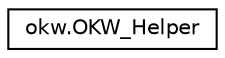 digraph "Grafische Darstellung der Klassenhierarchie"
{
 // INTERACTIVE_SVG=YES
 // LATEX_PDF_SIZE
  edge [fontname="Helvetica",fontsize="10",labelfontname="Helvetica",labelfontsize="10"];
  node [fontname="Helvetica",fontsize="10",shape=record];
  rankdir="LR";
  Node0 [label="okw.OKW_Helper",height=0.2,width=0.4,color="black", fillcolor="white", style="filled",URL="$classokw_1_1_o_k_w___helper.html",tooltip="Klasse enthält OKW-Hilfsfunktionen."];
}
